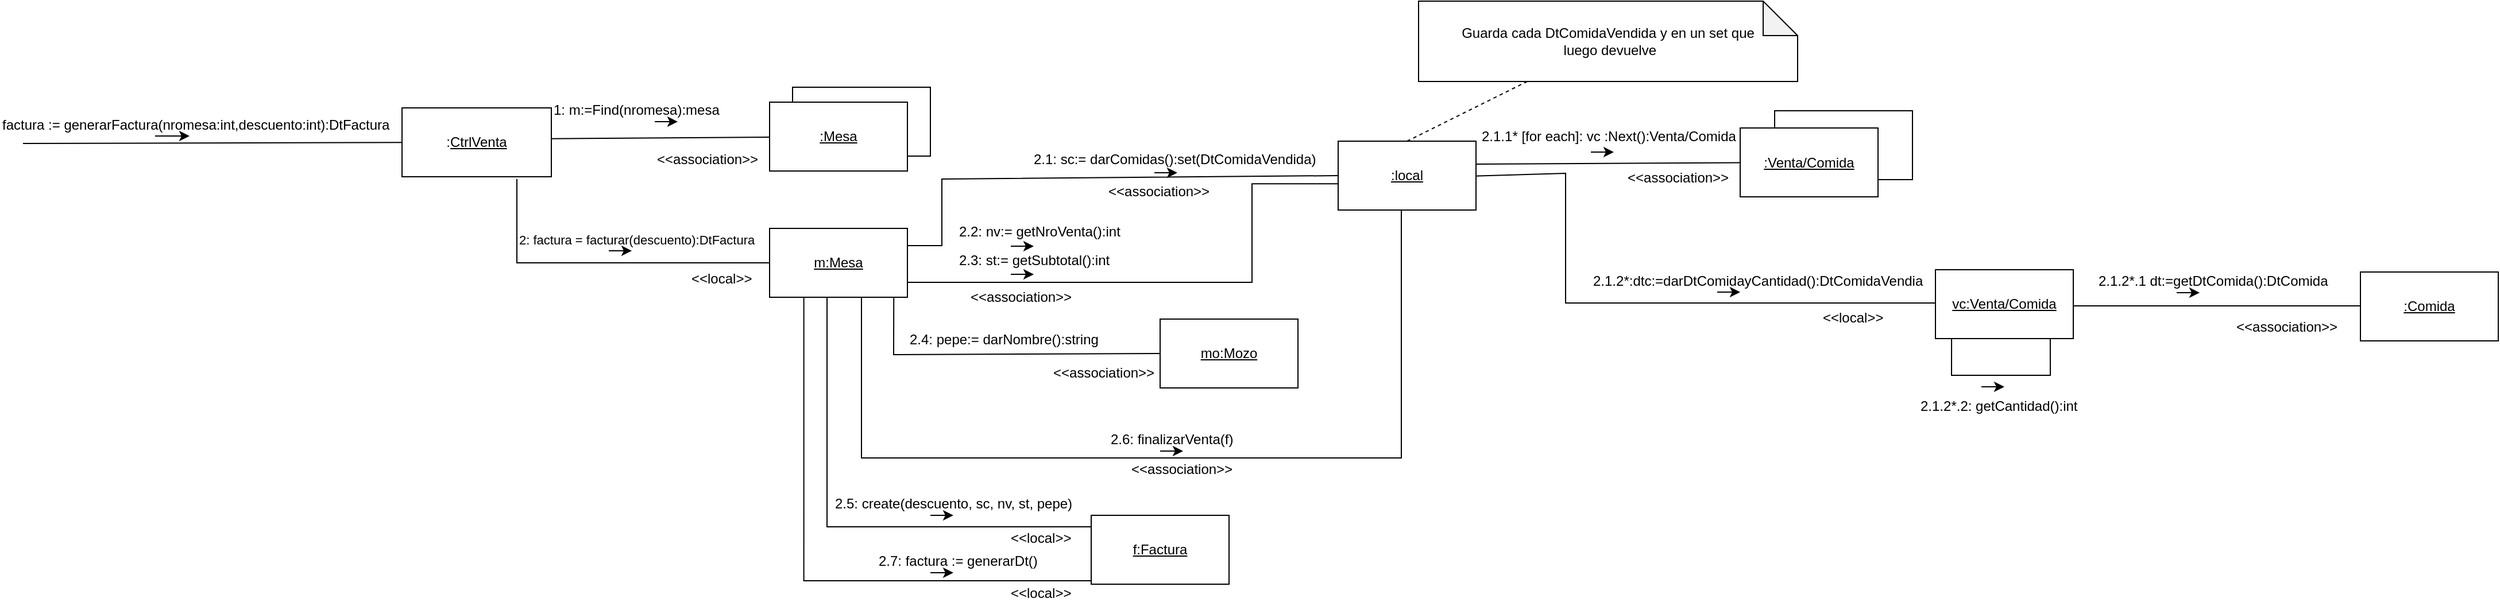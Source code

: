 <mxfile version="10.6.8" type="google"><diagram id="DgGDT-qpdZlDWAOLQGp-" name="Page-1"><mxGraphModel dx="674" dy="772" grid="1" gridSize="10" guides="1" tooltips="1" connect="1" arrows="1" fold="1" page="1" pageScale="1" pageWidth="850" pageHeight="1100" math="0" shadow="0"><root><mxCell id="0"/><mxCell id="1" parent="0"/><mxCell id="Ey16R8fDtFxjcLKXb88C-13" value="" style="rounded=0;whiteSpace=wrap;html=1;" parent="1" vertex="1"><mxGeometry x="690" y="77" width="120" height="60" as="geometry"/></mxCell><mxCell id="Ey16R8fDtFxjcLKXb88C-1" value="" style="endArrow=none;html=1;" parent="1" target="Ey16R8fDtFxjcLKXb88C-5" edge="1"><mxGeometry width="50" height="50" relative="1" as="geometry"><mxPoint x="20" y="126" as="sourcePoint"/><mxPoint x="320" y="130" as="targetPoint"/></mxGeometry></mxCell><mxCell id="Ey16R8fDtFxjcLKXb88C-3" value="factura := generarFactura(nromesa:int,descuento:int):DtFactura" style="text;html=1;resizable=0;points=[];autosize=1;align=left;verticalAlign=top;spacingTop=-4;" parent="1" vertex="1"><mxGeometry y="100" width="350" height="20" as="geometry"/></mxCell><mxCell id="Ey16R8fDtFxjcLKXb88C-4" value="" style="endArrow=classic;html=1;" parent="1" edge="1"><mxGeometry width="50" height="50" relative="1" as="geometry"><mxPoint x="135" y="119.5" as="sourcePoint"/><mxPoint x="165" y="119.5" as="targetPoint"/></mxGeometry></mxCell><mxCell id="Ey16R8fDtFxjcLKXb88C-8" value="" style="endArrow=none;html=1;" parent="1" target="Ey16R8fDtFxjcLKXb88C-12" edge="1"><mxGeometry width="50" height="50" relative="1" as="geometry"><mxPoint x="460" y="122" as="sourcePoint"/><mxPoint x="690" y="122" as="targetPoint"/></mxGeometry></mxCell><mxCell id="Ey16R8fDtFxjcLKXb88C-9" value="1: m:=Find(nromesa):mesa" style="text;html=1;resizable=0;points=[];autosize=1;align=left;verticalAlign=top;spacingTop=-4;" parent="1" vertex="1"><mxGeometry x="480" y="87" width="170" height="20" as="geometry"/></mxCell><mxCell id="Ey16R8fDtFxjcLKXb88C-10" value="" style="endArrow=classic;html=1;" parent="1" edge="1"><mxGeometry width="50" height="50" relative="1" as="geometry"><mxPoint x="570" y="107" as="sourcePoint"/><mxPoint x="590" y="107" as="targetPoint"/></mxGeometry></mxCell><mxCell id="Ey16R8fDtFxjcLKXb88C-11" value="&amp;lt;&amp;lt;association&amp;gt;&amp;gt;" style="text;html=1;resizable=0;points=[];autosize=1;align=left;verticalAlign=top;spacingTop=-4;" parent="1" vertex="1"><mxGeometry x="570" y="130" width="110" height="20" as="geometry"/></mxCell><mxCell id="Ey16R8fDtFxjcLKXb88C-12" value="&lt;u&gt;:Mesa&lt;/u&gt;" style="rounded=0;whiteSpace=wrap;html=1;" parent="1" vertex="1"><mxGeometry x="670" y="90" width="120" height="60" as="geometry"/></mxCell><mxCell id="Ey16R8fDtFxjcLKXb88C-14" value="" style="endArrow=none;html=1;rounded=0;" parent="1" edge="1"><mxGeometry width="50" height="50" relative="1" as="geometry"><mxPoint x="670" y="230" as="sourcePoint"/><mxPoint x="450" y="157" as="targetPoint"/><Array as="points"><mxPoint x="450" y="230"/></Array></mxGeometry></mxCell><mxCell id="QD3oxVeQekh6zgwWBxsd-33" style="edgeStyle=orthogonalEdgeStyle;rounded=0;jumpStyle=sharp;orthogonalLoop=1;jettySize=auto;html=1;endArrow=none;endFill=0;entryX=0;entryY=0.75;entryDx=0;entryDy=0;" parent="1" edge="1"><mxGeometry relative="1" as="geometry"><mxPoint x="1165.207" y="161.069" as="targetPoint"/><mxPoint x="790" y="247" as="sourcePoint"/><Array as="points"><mxPoint x="1090" y="247"/><mxPoint x="1090" y="161"/></Array></mxGeometry></mxCell><mxCell id="R3UdqYJPEZzenFcuKth4-5" style="edgeStyle=orthogonalEdgeStyle;rounded=0;orthogonalLoop=1;jettySize=auto;html=1;startArrow=none;startFill=0;endArrow=none;endFill=0;" parent="1" target="Ey16R8fDtFxjcLKXb88C-27" edge="1"><mxGeometry relative="1" as="geometry"><mxPoint x="1220" y="470" as="targetPoint"/><mxPoint x="750" y="260" as="sourcePoint"/><Array as="points"><mxPoint x="750" y="400"/><mxPoint x="1220" y="400"/></Array></mxGeometry></mxCell><mxCell id="R3UdqYJPEZzenFcuKth4-7" style="edgeStyle=orthogonalEdgeStyle;rounded=0;orthogonalLoop=1;jettySize=auto;html=1;startArrow=none;startFill=0;endArrow=none;endFill=0;" parent="1" source="Ey16R8fDtFxjcLKXb88C-16" edge="1"><mxGeometry relative="1" as="geometry"><mxPoint x="950" y="480" as="targetPoint"/><Array as="points"><mxPoint x="720" y="460"/><mxPoint x="950" y="460"/></Array></mxGeometry></mxCell><mxCell id="R3UdqYJPEZzenFcuKth4-10" style="edgeStyle=orthogonalEdgeStyle;rounded=0;orthogonalLoop=1;jettySize=auto;html=1;startArrow=none;startFill=0;endArrow=none;endFill=0;" parent="1" edge="1"><mxGeometry relative="1" as="geometry"><mxPoint x="1009.81" y="505" as="targetPoint"/><Array as="points"><mxPoint x="700" y="507"/><mxPoint x="1010" y="507"/></Array><mxPoint x="699.81" y="257" as="sourcePoint"/></mxGeometry></mxCell><mxCell id="Ey16R8fDtFxjcLKXb88C-16" value="&lt;u&gt;m:Mesa&lt;/u&gt;" style="rounded=0;whiteSpace=wrap;html=1;" parent="1" vertex="1"><mxGeometry x="670" y="200" width="120" height="60" as="geometry"/></mxCell><mxCell id="Ey16R8fDtFxjcLKXb88C-17" value="&lt;font style=&quot;font-size: 11px&quot;&gt;2: factura = facturar(descuento):DtFactura&lt;/font&gt;" style="text;html=1;resizable=0;points=[];autosize=1;align=left;verticalAlign=top;spacingTop=-4;" parent="1" vertex="1"><mxGeometry x="450" y="200" width="220" height="20" as="geometry"/></mxCell><mxCell id="Ey16R8fDtFxjcLKXb88C-18" value="" style="endArrow=classic;html=1;" parent="1" edge="1"><mxGeometry width="50" height="50" relative="1" as="geometry"><mxPoint x="530" y="219.5" as="sourcePoint"/><mxPoint x="550" y="219.5" as="targetPoint"/></mxGeometry></mxCell><mxCell id="Ey16R8fDtFxjcLKXb88C-19" value="&amp;lt;&amp;lt;local&amp;gt;&amp;gt;" style="text;html=1;resizable=0;points=[];autosize=1;align=left;verticalAlign=top;spacingTop=-4;" parent="1" vertex="1"><mxGeometry x="600" y="234" width="70" height="20" as="geometry"/></mxCell><mxCell id="Ey16R8fDtFxjcLKXb88C-24" value="" style="endArrow=none;html=1;entryX=0;entryY=0.5;entryDx=0;entryDy=0;jumpStyle=sharp;rounded=0;exitX=1;exitY=0.25;exitDx=0;exitDy=0;" parent="1" source="Ey16R8fDtFxjcLKXb88C-16" target="Ey16R8fDtFxjcLKXb88C-27" edge="1"><mxGeometry width="50" height="50" relative="1" as="geometry"><mxPoint x="790" y="235" as="sourcePoint"/><mxPoint x="990" y="235" as="targetPoint"/><Array as="points"><mxPoint x="820" y="215"/><mxPoint x="820" y="157"/></Array></mxGeometry></mxCell><mxCell id="Ey16R8fDtFxjcLKXb88C-25" value="2.1: sc:= darComidas():set(DtComidaVendida)" style="text;html=1;resizable=0;points=[];autosize=1;align=left;verticalAlign=top;spacingTop=-4;" parent="1" vertex="1"><mxGeometry x="898" y="130" width="260" height="20" as="geometry"/></mxCell><mxCell id="Ey16R8fDtFxjcLKXb88C-26" value="&amp;lt;&amp;lt;association&amp;gt;&amp;gt;" style="text;html=1;resizable=0;points=[];autosize=1;align=left;verticalAlign=top;spacingTop=-4;" parent="1" vertex="1"><mxGeometry x="963" y="157.5" width="110" height="20" as="geometry"/></mxCell><mxCell id="Ey16R8fDtFxjcLKXb88C-28" value="" style="endArrow=none;html=1;entryX=0.901;entryY=1.001;entryDx=0;entryDy=0;entryPerimeter=0;rounded=0;exitX=0;exitY=0.5;exitDx=0;exitDy=0;" parent="1" source="Ey16R8fDtFxjcLKXb88C-31" target="Ey16R8fDtFxjcLKXb88C-16" edge="1"><mxGeometry width="50" height="50" relative="1" as="geometry"><mxPoint x="1011" y="409.5" as="sourcePoint"/><mxPoint x="779.759" y="350.224" as="targetPoint"/><Array as="points"><mxPoint x="778" y="310"/></Array></mxGeometry></mxCell><mxCell id="Ey16R8fDtFxjcLKXb88C-29" value="2.4: pepe:= darNombre():string" style="text;html=1;resizable=0;points=[];autosize=1;align=left;verticalAlign=top;spacingTop=-4;" parent="1" vertex="1"><mxGeometry x="790" y="287" width="180" height="20" as="geometry"/></mxCell><mxCell id="Ey16R8fDtFxjcLKXb88C-30" value="&amp;lt;&amp;lt;association&amp;gt;&amp;gt;" style="text;html=1;resizable=0;points=[];autosize=1;align=left;verticalAlign=top;spacingTop=-4;" parent="1" vertex="1"><mxGeometry x="915" y="316" width="110" height="20" as="geometry"/></mxCell><mxCell id="Ey16R8fDtFxjcLKXb88C-31" value="&lt;u&gt;mo:Mozo&lt;/u&gt;" style="rounded=0;whiteSpace=wrap;html=1;" parent="1" vertex="1"><mxGeometry x="1010" y="279" width="120" height="60" as="geometry"/></mxCell><mxCell id="Ey16R8fDtFxjcLKXb88C-35" value="" style="endArrow=classic;html=1;" parent="1" edge="1"><mxGeometry width="50" height="50" relative="1" as="geometry"><mxPoint x="1005" y="151.5" as="sourcePoint"/><mxPoint x="1025" y="151.5" as="targetPoint"/></mxGeometry></mxCell><mxCell id="QD3oxVeQekh6zgwWBxsd-1" value="" style="rounded=0;whiteSpace=wrap;html=1;" parent="1" vertex="1"><mxGeometry x="1545" y="97.5" width="120" height="60" as="geometry"/></mxCell><mxCell id="QD3oxVeQekh6zgwWBxsd-2" value="" style="endArrow=none;html=1;" parent="1" target="QD3oxVeQekh6zgwWBxsd-3" edge="1"><mxGeometry width="50" height="50" relative="1" as="geometry"><mxPoint x="1285" y="144" as="sourcePoint"/><mxPoint x="1595" y="144" as="targetPoint"/></mxGeometry></mxCell><mxCell id="QD3oxVeQekh6zgwWBxsd-3" value="&lt;u&gt;:Venta/Comida&lt;/u&gt;" style="rounded=0;whiteSpace=wrap;html=1;" parent="1" vertex="1"><mxGeometry x="1515" y="112.5" width="120" height="60" as="geometry"/></mxCell><mxCell id="QD3oxVeQekh6zgwWBxsd-4" value="2.1.1* [for each]: vc :Next():Venta/Comida" style="text;html=1;resizable=0;points=[];autosize=1;align=left;verticalAlign=top;spacingTop=-4;" parent="1" vertex="1"><mxGeometry x="1288" y="110" width="240" height="20" as="geometry"/></mxCell><mxCell id="QD3oxVeQekh6zgwWBxsd-5" value="" style="endArrow=classic;html=1;" parent="1" edge="1"><mxGeometry width="50" height="50" relative="1" as="geometry"><mxPoint x="1385" y="133.5" as="sourcePoint"/><mxPoint x="1405" y="133.5" as="targetPoint"/></mxGeometry></mxCell><mxCell id="QD3oxVeQekh6zgwWBxsd-6" value="&amp;lt;&amp;lt;association&amp;gt;&amp;gt;" style="text;html=1;resizable=0;points=[];autosize=1;align=left;verticalAlign=top;spacingTop=-4;" parent="1" vertex="1"><mxGeometry x="1415" y="146" width="110" height="20" as="geometry"/></mxCell><mxCell id="QD3oxVeQekh6zgwWBxsd-7" value="2.1.2*:dtc:=darDtComidayCantidad():DtComidaVendia" style="text;html=1;resizable=0;points=[];autosize=1;align=left;verticalAlign=top;spacingTop=-4;" parent="1" vertex="1"><mxGeometry x="1385" y="236" width="310" height="20" as="geometry"/></mxCell><mxCell id="QD3oxVeQekh6zgwWBxsd-8" value="" style="endArrow=classic;html=1;" parent="1" edge="1"><mxGeometry width="50" height="50" relative="1" as="geometry"><mxPoint x="1495" y="255.5" as="sourcePoint"/><mxPoint x="1515" y="255.5" as="targetPoint"/></mxGeometry></mxCell><mxCell id="QD3oxVeQekh6zgwWBxsd-9" value="&amp;lt;&amp;lt;local&amp;gt;&amp;gt;" style="text;html=1;resizable=0;points=[];autosize=1;align=left;verticalAlign=top;spacingTop=-4;" parent="1" vertex="1"><mxGeometry x="1585" y="268" width="70" height="20" as="geometry"/></mxCell><mxCell id="QD3oxVeQekh6zgwWBxsd-11" value="" style="endArrow=none;html=1;" parent="1" edge="1"><mxGeometry width="50" height="50" relative="1" as="geometry"><mxPoint x="1805" y="267.5" as="sourcePoint"/><mxPoint x="2055" y="267.5" as="targetPoint"/></mxGeometry></mxCell><mxCell id="QD3oxVeQekh6zgwWBxsd-12" value="2.1.2*.1 dt:=getDtComida():DtComida" style="text;html=1;resizable=0;points=[];autosize=1;align=left;verticalAlign=top;spacingTop=-4;" parent="1" vertex="1"><mxGeometry x="1825" y="236" width="220" height="20" as="geometry"/></mxCell><mxCell id="QD3oxVeQekh6zgwWBxsd-13" value="" style="endArrow=classic;html=1;" parent="1" edge="1"><mxGeometry width="50" height="50" relative="1" as="geometry"><mxPoint x="1895" y="256" as="sourcePoint"/><mxPoint x="1915" y="256" as="targetPoint"/></mxGeometry></mxCell><mxCell id="QD3oxVeQekh6zgwWBxsd-14" value="&amp;lt;&amp;lt;association&amp;gt;&amp;gt;" style="text;html=1;resizable=0;points=[];autosize=1;align=left;verticalAlign=top;spacingTop=-4;" parent="1" vertex="1"><mxGeometry x="1945" y="276" width="110" height="20" as="geometry"/></mxCell><mxCell id="QD3oxVeQekh6zgwWBxsd-15" value="&lt;u&gt;:Comida&lt;/u&gt;" style="rounded=0;whiteSpace=wrap;html=1;" parent="1" vertex="1"><mxGeometry x="2055" y="238" width="120" height="60" as="geometry"/></mxCell><mxCell id="QD3oxVeQekh6zgwWBxsd-16" value="" style="endArrow=none;html=1;exitX=0.117;exitY=1;exitDx=0;exitDy=0;exitPerimeter=0;entryX=0.833;entryY=1;entryDx=0;entryDy=0;entryPerimeter=0;rounded=0;" parent="1" source="QD3oxVeQekh6zgwWBxsd-10" target="QD3oxVeQekh6zgwWBxsd-10" edge="1"><mxGeometry width="50" height="50" relative="1" as="geometry"><mxPoint x="1710" y="358" as="sourcePoint"/><mxPoint x="1760" y="308" as="targetPoint"/><Array as="points"><mxPoint x="1699" y="328"/><mxPoint x="1785" y="328"/></Array></mxGeometry></mxCell><mxCell id="QD3oxVeQekh6zgwWBxsd-17" value="" style="endArrow=classic;html=1;" parent="1" edge="1"><mxGeometry width="50" height="50" relative="1" as="geometry"><mxPoint x="1725" y="338" as="sourcePoint"/><mxPoint x="1745" y="338" as="targetPoint"/></mxGeometry></mxCell><mxCell id="QD3oxVeQekh6zgwWBxsd-19" value="" style="endArrow=none;html=1;rounded=0;entryX=0.991;entryY=0.506;entryDx=0;entryDy=0;entryPerimeter=0;" parent="1" target="Ey16R8fDtFxjcLKXb88C-27" edge="1"><mxGeometry width="50" height="50" relative="1" as="geometry"><mxPoint x="1693" y="265" as="sourcePoint"/><mxPoint x="1295" y="152" as="targetPoint"/><Array as="points"><mxPoint x="1363" y="265"/><mxPoint x="1363" y="152"/></Array></mxGeometry></mxCell><mxCell id="QD3oxVeQekh6zgwWBxsd-20" value="2.1.2*.2: getCantidad():int" style="text;html=1;resizable=0;points=[];autosize=1;align=left;verticalAlign=top;spacingTop=-4;" parent="1" vertex="1"><mxGeometry x="1670" y="345" width="150" height="20" as="geometry"/></mxCell><mxCell id="Ey16R8fDtFxjcLKXb88C-27" value="&lt;u&gt;:local&lt;br&gt;&lt;/u&gt;" style="rounded=0;whiteSpace=wrap;html=1;" parent="1" vertex="1"><mxGeometry x="1165" y="124" width="120" height="60" as="geometry"/></mxCell><mxCell id="QD3oxVeQekh6zgwWBxsd-21" value="" style="endArrow=none;dashed=1;html=1;exitX=0.5;exitY=0;exitDx=0;exitDy=0;" parent="1" source="Ey16R8fDtFxjcLKXb88C-27" target="QD3oxVeQekh6zgwWBxsd-22" edge="1"><mxGeometry width="50" height="50" relative="1" as="geometry"><mxPoint x="1215" y="172" as="sourcePoint"/><mxPoint x="1265" y="122" as="targetPoint"/></mxGeometry></mxCell><mxCell id="QD3oxVeQekh6zgwWBxsd-22" value="Guarda cada DtComidaVendida y en un set que&lt;br&gt;&amp;nbsp;luego devuelve" style="shape=note;whiteSpace=wrap;html=1;backgroundOutline=1;darkOpacity=0.05;" parent="1" vertex="1"><mxGeometry x="1235" y="2" width="330" height="70" as="geometry"/></mxCell><mxCell id="QD3oxVeQekh6zgwWBxsd-27" value="2.2: nv:= getNroVenta():int" style="text;html=1;resizable=0;points=[];autosize=1;align=left;verticalAlign=top;spacingTop=-4;" parent="1" vertex="1"><mxGeometry x="833" y="192.5" width="160" height="20" as="geometry"/></mxCell><mxCell id="Ey16R8fDtFxjcLKXb88C-5" value=":&lt;u&gt;CtrlVenta&lt;/u&gt;" style="rounded=0;whiteSpace=wrap;html=1;" parent="1" vertex="1"><mxGeometry x="350" y="95" width="130" height="60" as="geometry"/></mxCell><mxCell id="QD3oxVeQekh6zgwWBxsd-28" value="" style="endArrow=classic;html=1;" parent="1" edge="1"><mxGeometry width="50" height="50" relative="1" as="geometry"><mxPoint x="880" y="215.5" as="sourcePoint"/><mxPoint x="900" y="215.5" as="targetPoint"/></mxGeometry></mxCell><mxCell id="QD3oxVeQekh6zgwWBxsd-10" value="&lt;u&gt;vc:Venta/Comida&lt;/u&gt;" style="rounded=0;whiteSpace=wrap;html=1;" parent="1" vertex="1"><mxGeometry x="1685" y="236" width="120" height="60" as="geometry"/></mxCell><mxCell id="QD3oxVeQekh6zgwWBxsd-34" value="2.3: st:= getSubtotal():int" style="text;html=1;resizable=0;points=[];autosize=1;align=left;verticalAlign=top;spacingTop=-4;" parent="1" vertex="1"><mxGeometry x="833" y="218" width="150" height="20" as="geometry"/></mxCell><mxCell id="QD3oxVeQekh6zgwWBxsd-37" value="" style="endArrow=classic;html=1;" parent="1" edge="1"><mxGeometry width="50" height="50" relative="1" as="geometry"><mxPoint x="880" y="240" as="sourcePoint"/><mxPoint x="900" y="240" as="targetPoint"/></mxGeometry></mxCell><mxCell id="R3UdqYJPEZzenFcuKth4-4" value="&amp;lt;&amp;lt;association&amp;gt;&amp;gt;" style="text;html=1;resizable=0;points=[];autosize=1;align=left;verticalAlign=top;spacingTop=-4;" parent="1" vertex="1"><mxGeometry x="843" y="250" width="110" height="20" as="geometry"/></mxCell><mxCell id="R3UdqYJPEZzenFcuKth4-6" value="2.6: finalizarVenta(f)" style="text;html=1;resizable=0;points=[];autosize=1;align=left;verticalAlign=top;spacingTop=-4;" parent="1" vertex="1"><mxGeometry x="965" y="374" width="120" height="20" as="geometry"/></mxCell><mxCell id="R3UdqYJPEZzenFcuKth4-8" value="2.5: create(descuento, sc, nv, st, pepe)" style="text;html=1;resizable=0;points=[];autosize=1;align=left;verticalAlign=top;spacingTop=-4;" parent="1" vertex="1"><mxGeometry x="725" y="430" width="220" height="20" as="geometry"/></mxCell><mxCell id="R3UdqYJPEZzenFcuKth4-9" value="&lt;u&gt;f:Factura&lt;br&gt;&lt;/u&gt;" style="rounded=0;whiteSpace=wrap;html=1;" parent="1" vertex="1"><mxGeometry x="950" y="450" width="120" height="60" as="geometry"/></mxCell><mxCell id="R3UdqYJPEZzenFcuKth4-12" value="2.7: factura := generarDt()" style="text;html=1;resizable=0;points=[];autosize=1;align=left;verticalAlign=top;spacingTop=-4;" parent="1" vertex="1"><mxGeometry x="763" y="480" width="150" height="20" as="geometry"/></mxCell><mxCell id="rB72S5cFwQyGrkTiRL3m-2" value="" style="endArrow=classic;html=1;" parent="1" edge="1"><mxGeometry width="50" height="50" relative="1" as="geometry"><mxPoint x="1010" y="394" as="sourcePoint"/><mxPoint x="1030" y="394" as="targetPoint"/></mxGeometry></mxCell><mxCell id="rB72S5cFwQyGrkTiRL3m-3" value="" style="endArrow=classic;html=1;" parent="1" edge="1"><mxGeometry width="50" height="50" relative="1" as="geometry"><mxPoint x="810" y="450" as="sourcePoint"/><mxPoint x="830" y="450" as="targetPoint"/></mxGeometry></mxCell><mxCell id="rB72S5cFwQyGrkTiRL3m-4" value="" style="endArrow=classic;html=1;" parent="1" edge="1"><mxGeometry width="50" height="50" relative="1" as="geometry"><mxPoint x="810" y="500" as="sourcePoint"/><mxPoint x="830" y="500" as="targetPoint"/></mxGeometry></mxCell><mxCell id="rB72S5cFwQyGrkTiRL3m-5" value="&amp;lt;&amp;lt;local&amp;gt;&amp;gt;" style="text;html=1;resizable=0;points=[];autosize=1;align=left;verticalAlign=top;spacingTop=-4;" parent="1" vertex="1"><mxGeometry x="878" y="460" width="70" height="20" as="geometry"/></mxCell><mxCell id="rB72S5cFwQyGrkTiRL3m-7" value="&amp;lt;&amp;lt;local&amp;gt;&amp;gt;" style="text;html=1;resizable=0;points=[];autosize=1;align=left;verticalAlign=top;spacingTop=-4;" parent="1" vertex="1"><mxGeometry x="878" y="508" width="70" height="20" as="geometry"/></mxCell><mxCell id="rB72S5cFwQyGrkTiRL3m-8" value="&amp;lt;&amp;lt;association&amp;gt;&amp;gt;" style="text;html=1;resizable=0;points=[];autosize=1;align=left;verticalAlign=top;spacingTop=-4;" parent="1" vertex="1"><mxGeometry x="983" y="400" width="110" height="20" as="geometry"/></mxCell></root></mxGraphModel></diagram></mxfile>